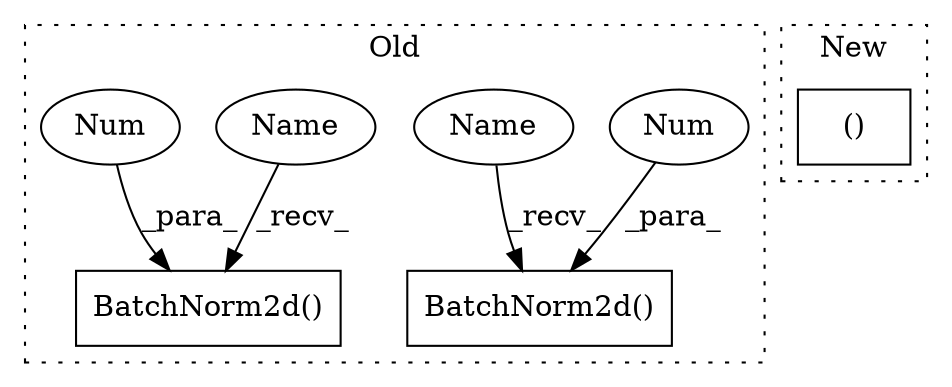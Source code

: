 digraph G {
subgraph cluster0 {
1 [label="BatchNorm2d()" a="75" s="4823,4841" l="15,1" shape="box"];
3 [label="Num" a="76" s="4838" l="3" shape="ellipse"];
4 [label="BatchNorm2d()" a="75" s="4980,4998" l="15,1" shape="box"];
5 [label="Num" a="76" s="4995" l="3" shape="ellipse"];
6 [label="Name" a="87" s="4823" l="2" shape="ellipse"];
7 [label="Name" a="87" s="4980" l="2" shape="ellipse"];
label = "Old";
style="dotted";
}
subgraph cluster1 {
2 [label="()" a="54" s="4759" l="3" shape="box"];
label = "New";
style="dotted";
}
3 -> 1 [label="_para_"];
5 -> 4 [label="_para_"];
6 -> 1 [label="_recv_"];
7 -> 4 [label="_recv_"];
}